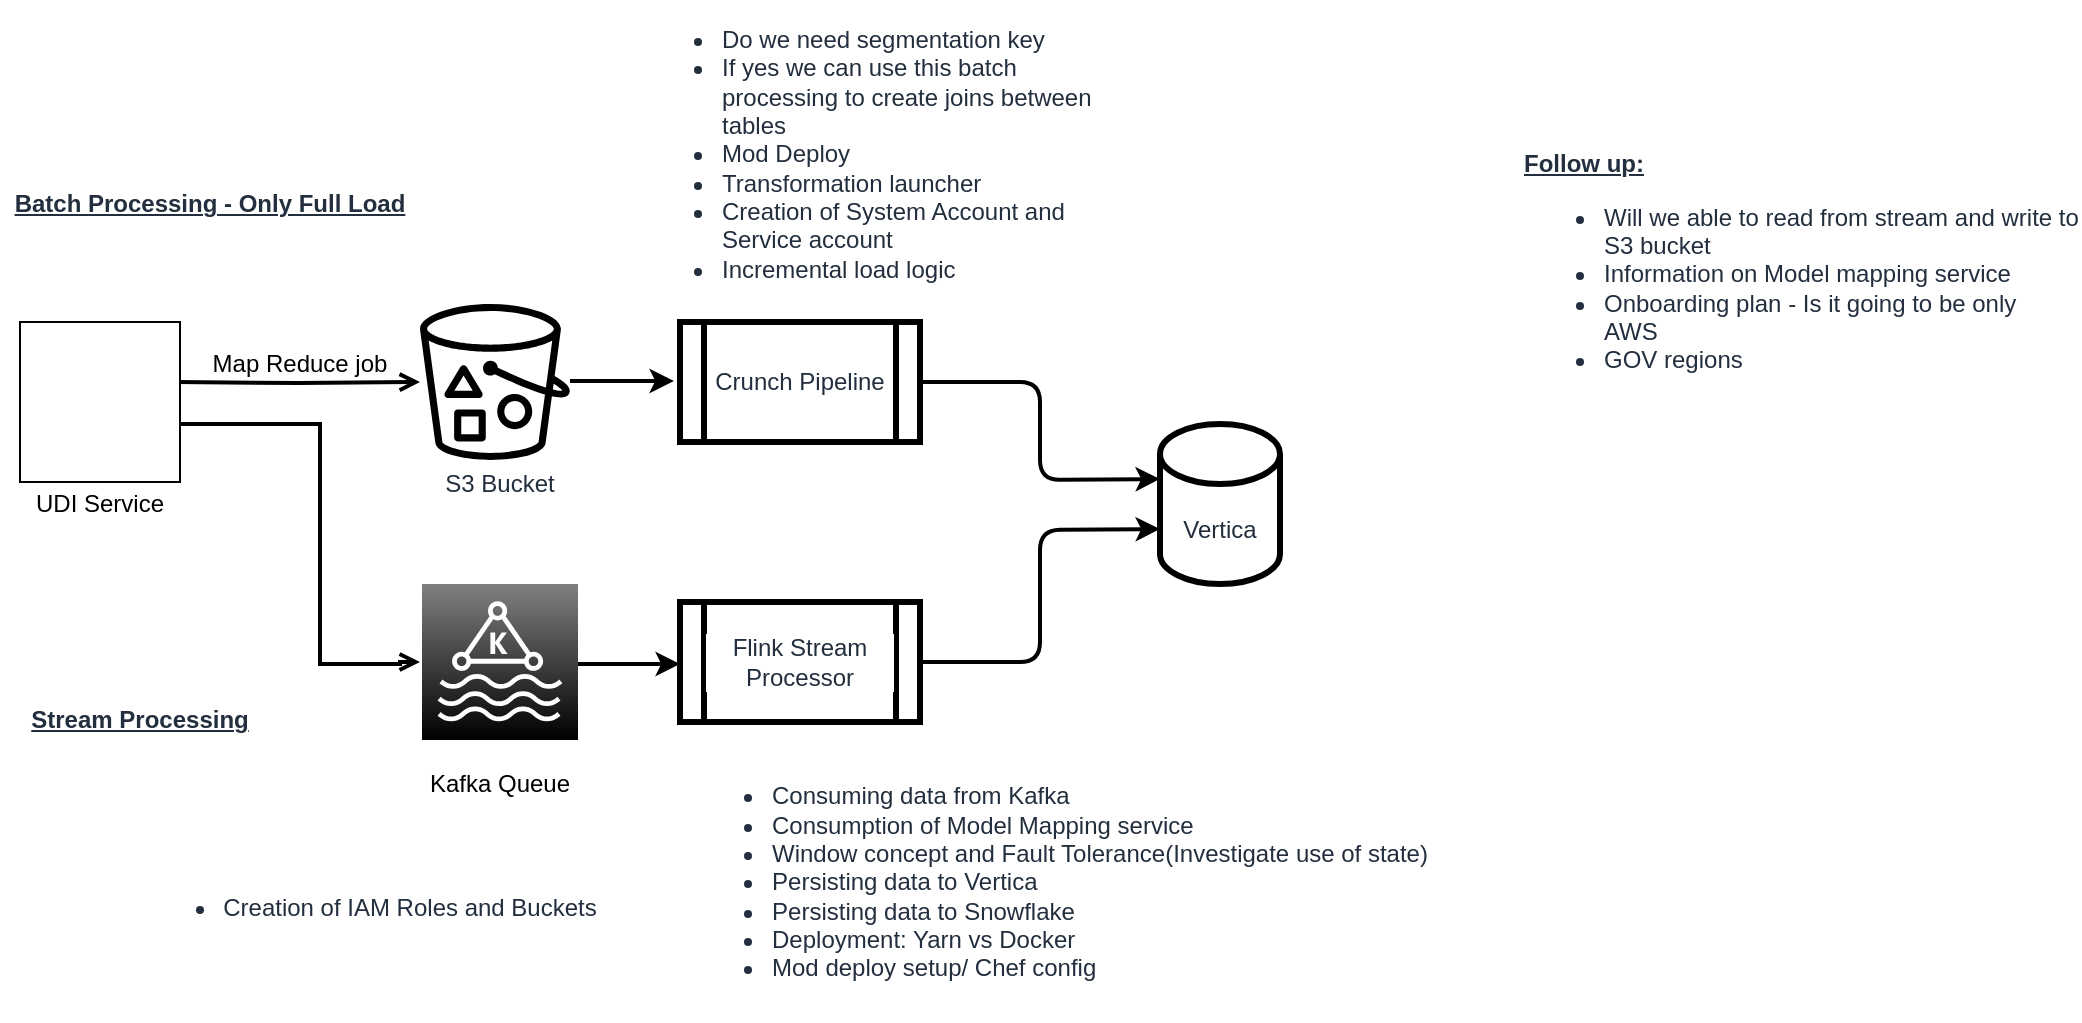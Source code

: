 <mxfile version="13.7.6" type="github">
  <diagram id="Ht1M8jgEwFfnCIfOTk4-" name="Page-1">
    <mxGraphModel dx="1220" dy="1588" grid="1" gridSize="10" guides="1" tooltips="1" connect="1" arrows="1" fold="1" page="1" pageScale="1" pageWidth="1169" pageHeight="827" math="0" shadow="0">
      <root>
        <mxCell id="0" />
        <mxCell id="1" parent="0" />
        <mxCell id="UEzPUAAOIrF-is8g5C7q-88" value="" style="edgeStyle=orthogonalEdgeStyle;rounded=0;orthogonalLoop=1;jettySize=auto;html=1;endArrow=open;endFill=0;strokeWidth=2;" parent="1" target="UEzPUAAOIrF-is8g5C7q-77" edge="1">
          <mxGeometry relative="1" as="geometry">
            <mxPoint x="168" y="179" as="sourcePoint" />
          </mxGeometry>
        </mxCell>
        <mxCell id="UEzPUAAOIrF-is8g5C7q-77" value="Bucket" style="outlineConnect=0;fontColor=#232F3E;gradientColor=none;strokeColor=none;dashed=0;verticalLabelPosition=bottom;verticalAlign=top;align=center;html=1;fontSize=12;fontStyle=0;aspect=fixed;pointerEvents=1;shape=mxgraph.aws4.bucket_with_objects;labelBackgroundColor=#ffffff;fillColor=#000000;" parent="1" vertex="1">
          <mxGeometry x="290" y="140" width="75" height="78" as="geometry" />
        </mxCell>
        <mxCell id="iRLQAyBYqZo1qDmHJtDu-6" value="UDI Service" style="text;html=1;strokeColor=none;fillColor=none;align=center;verticalAlign=middle;whiteSpace=wrap;rounded=0;" parent="1" vertex="1">
          <mxGeometry x="90" y="230" width="80" height="20" as="geometry" />
        </mxCell>
        <mxCell id="iRLQAyBYqZo1qDmHJtDu-10" value="Map Reduce job" style="text;html=1;strokeColor=none;fillColor=none;align=center;verticalAlign=middle;whiteSpace=wrap;rounded=0;" parent="1" vertex="1">
          <mxGeometry x="180" y="160" width="100" height="20" as="geometry" />
        </mxCell>
        <mxCell id="iRLQAyBYqZo1qDmHJtDu-13" style="edgeStyle=orthogonalEdgeStyle;rounded=0;orthogonalLoop=1;jettySize=auto;html=1;endArrow=open;endFill=0;strokeWidth=2;" parent="1" edge="1">
          <mxGeometry relative="1" as="geometry">
            <mxPoint x="170" y="200.0" as="sourcePoint" />
            <mxPoint x="290" y="319" as="targetPoint" />
            <Array as="points">
              <mxPoint x="240" y="200" />
              <mxPoint x="240" y="320" />
              <mxPoint x="280" y="320" />
              <mxPoint x="280" y="319" />
            </Array>
          </mxGeometry>
        </mxCell>
        <mxCell id="iRLQAyBYqZo1qDmHJtDu-19" value="" style="endArrow=classic;html=1;strokeColor=#000000;fontColor=#232F3E;strokeWidth=2;" parent="1" edge="1">
          <mxGeometry width="50" height="50" relative="1" as="geometry">
            <mxPoint x="368" y="320" as="sourcePoint" />
            <mxPoint x="420" y="320" as="targetPoint" />
          </mxGeometry>
        </mxCell>
        <mxCell id="iRLQAyBYqZo1qDmHJtDu-20" value="Flink Stream Processor" style="shape=process;whiteSpace=wrap;html=1;backgroundOutline=1;dashed=0;labelBackgroundColor=#ffffff;strokeColor=#000000;strokeWidth=3;fontColor=#232F3E;fillColor=#FFFFFF;gradientColor=#FFFFFF;" parent="1" vertex="1">
          <mxGeometry x="420" y="289" width="120" height="60" as="geometry" />
        </mxCell>
        <mxCell id="iRLQAyBYqZo1qDmHJtDu-21" value="" style="endArrow=classic;html=1;strokeColor=#000000;fontColor=#232F3E;strokeWidth=2;" parent="1" edge="1">
          <mxGeometry width="50" height="50" relative="1" as="geometry">
            <mxPoint x="365" y="178.5" as="sourcePoint" />
            <mxPoint x="417" y="178.5" as="targetPoint" />
          </mxGeometry>
        </mxCell>
        <mxCell id="iRLQAyBYqZo1qDmHJtDu-22" value="Crunch Pipeline" style="shape=process;whiteSpace=wrap;html=1;backgroundOutline=1;dashed=0;labelBackgroundColor=#ffffff;strokeColor=#000000;strokeWidth=3;fontColor=#232F3E;fillColor=#FFFFFF;gradientColor=#FFFFFF;" parent="1" vertex="1">
          <mxGeometry x="420" y="149" width="120" height="60" as="geometry" />
        </mxCell>
        <mxCell id="iRLQAyBYqZo1qDmHJtDu-23" value="Vertica" style="shape=cylinder3;whiteSpace=wrap;html=1;boundedLbl=1;backgroundOutline=1;size=15;dashed=0;labelBackgroundColor=#ffffff;strokeColor=#000000;strokeWidth=3;fillColor=#FFFFFF;gradientColor=#FFFFFF;fontColor=#232F3E;" parent="1" vertex="1">
          <mxGeometry x="660" y="200" width="60" height="80" as="geometry" />
        </mxCell>
        <mxCell id="iRLQAyBYqZo1qDmHJtDu-24" value="" style="endArrow=classic;html=1;strokeColor=#000000;strokeWidth=2;fontColor=#232F3E;entryX=0;entryY=0;entryDx=0;entryDy=27.5;entryPerimeter=0;exitX=1;exitY=0.5;exitDx=0;exitDy=0;" parent="1" source="iRLQAyBYqZo1qDmHJtDu-22" target="iRLQAyBYqZo1qDmHJtDu-23" edge="1">
          <mxGeometry width="50" height="50" relative="1" as="geometry">
            <mxPoint x="550" y="450" as="sourcePoint" />
            <mxPoint x="600" y="400" as="targetPoint" />
            <Array as="points">
              <mxPoint x="600" y="179" />
              <mxPoint x="600" y="228" />
            </Array>
          </mxGeometry>
        </mxCell>
        <mxCell id="iRLQAyBYqZo1qDmHJtDu-25" value="" style="endArrow=classic;html=1;strokeColor=#000000;strokeWidth=2;fontColor=#232F3E;entryX=0;entryY=0;entryDx=0;entryDy=52.5;entryPerimeter=0;exitX=1;exitY=0.5;exitDx=0;exitDy=0;" parent="1" source="iRLQAyBYqZo1qDmHJtDu-20" target="iRLQAyBYqZo1qDmHJtDu-23" edge="1">
          <mxGeometry width="50" height="50" relative="1" as="geometry">
            <mxPoint x="550" y="450" as="sourcePoint" />
            <mxPoint x="600" y="400" as="targetPoint" />
            <Array as="points">
              <mxPoint x="600" y="319" />
              <mxPoint x="600" y="253" />
            </Array>
          </mxGeometry>
        </mxCell>
        <mxCell id="iRLQAyBYqZo1qDmHJtDu-27" value="&lt;div style=&quot;text-align: left&quot;&gt;&lt;ul&gt;&lt;li&gt;Consuming data from Kafka&lt;/li&gt;&lt;li&gt;Consumption of Model Mapping service&lt;/li&gt;&lt;li&gt;Window concept and Fault Tolerance(Investigate use of state)&lt;/li&gt;&lt;li&gt;Persisting data to Vertica&lt;/li&gt;&lt;li&gt;Persisting data to Snowflake&lt;/li&gt;&lt;li&gt;Deployment: Yarn vs Docker&lt;/li&gt;&lt;li&gt;Mod deploy setup/ Chef config&lt;br&gt;&lt;/li&gt;&lt;/ul&gt;&lt;/div&gt;" style="text;html=1;strokeColor=none;fillColor=none;align=center;verticalAlign=middle;whiteSpace=wrap;rounded=0;dashed=0;labelBackgroundColor=#ffffff;fontColor=#232F3E;" parent="1" vertex="1">
          <mxGeometry x="410" y="358.5" width="400" height="140" as="geometry" />
        </mxCell>
        <mxCell id="iRLQAyBYqZo1qDmHJtDu-28" value="&lt;div style=&quot;text-align: left&quot;&gt;&lt;ul&gt;&lt;li&gt;Creation of IAM Roles and Buckets&lt;/li&gt;&lt;/ul&gt;&lt;/div&gt;" style="text;html=1;strokeColor=none;fillColor=none;align=center;verticalAlign=middle;whiteSpace=wrap;rounded=0;dashed=0;labelBackgroundColor=#ffffff;fontColor=#232F3E;" parent="1" vertex="1">
          <mxGeometry x="140" y="410" width="250" height="63" as="geometry" />
        </mxCell>
        <mxCell id="iRLQAyBYqZo1qDmHJtDu-29" value="&lt;div style=&quot;text-align: left&quot;&gt;&lt;ul&gt;&lt;li&gt;Do we need segmentation key&lt;/li&gt;&lt;li&gt;If yes we can use this batch processing to create joins between tables&lt;/li&gt;&lt;li&gt;Mod Deploy&amp;nbsp;&lt;/li&gt;&lt;li&gt;Transformation launcher&lt;/li&gt;&lt;li&gt;Creation of System Account and Service account&lt;/li&gt;&lt;li&gt;Incremental load logic&lt;/li&gt;&lt;/ul&gt;&lt;/div&gt;" style="text;html=1;strokeColor=none;fillColor=none;align=center;verticalAlign=middle;whiteSpace=wrap;rounded=0;dashed=0;labelBackgroundColor=#ffffff;fontColor=#232F3E;" parent="1" vertex="1">
          <mxGeometry x="400" y="20" width="250" height="90" as="geometry" />
        </mxCell>
        <mxCell id="iRLQAyBYqZo1qDmHJtDu-31" value="S3 Bucket" style="text;html=1;strokeColor=none;fillColor=none;align=center;verticalAlign=middle;whiteSpace=wrap;rounded=0;dashed=0;labelBackgroundColor=#ffffff;fontColor=#232F3E;" parent="1" vertex="1">
          <mxGeometry x="290" y="220" width="80" height="20" as="geometry" />
        </mxCell>
        <mxCell id="iRLQAyBYqZo1qDmHJtDu-32" value="Batch Processing - Only Full Load" style="text;html=1;strokeColor=none;fillColor=none;align=center;verticalAlign=middle;whiteSpace=wrap;rounded=0;dashed=0;labelBackgroundColor=#ffffff;fontColor=#232F3E;fontStyle=5" parent="1" vertex="1">
          <mxGeometry x="80" y="80" width="210" height="20" as="geometry" />
        </mxCell>
        <mxCell id="iRLQAyBYqZo1qDmHJtDu-33" value="Stream Processing" style="text;html=1;strokeColor=none;fillColor=none;align=center;verticalAlign=middle;whiteSpace=wrap;rounded=0;dashed=0;labelBackgroundColor=#ffffff;fontColor=#232F3E;fontStyle=5" parent="1" vertex="1">
          <mxGeometry x="80" y="338" width="140" height="20" as="geometry" />
        </mxCell>
        <mxCell id="iRLQAyBYqZo1qDmHJtDu-34" value="&lt;u style=&quot;font-weight: bold&quot;&gt;Follow up:&lt;/u&gt;&lt;br&gt;&lt;ul&gt;&lt;li&gt;Will we able to read from stream and write to S3 bucket&lt;/li&gt;&lt;li&gt;Information on Model mapping service&lt;/li&gt;&lt;li&gt;Onboarding plan - Is it going to be only AWS&amp;nbsp;&lt;/li&gt;&lt;li&gt;GOV regions&lt;/li&gt;&lt;/ul&gt;" style="text;html=1;strokeColor=none;fillColor=none;align=left;verticalAlign=middle;whiteSpace=wrap;rounded=0;dashed=0;labelBackgroundColor=#ffffff;fontColor=#232F3E;" parent="1" vertex="1">
          <mxGeometry x="840" y="60" width="280" height="130" as="geometry" />
        </mxCell>
        <mxCell id="iRLQAyBYqZo1qDmHJtDu-37" value="Kafka Queue" style="text;html=1;strokeColor=none;fillColor=none;align=center;verticalAlign=middle;whiteSpace=wrap;rounded=0;" parent="1" vertex="1">
          <mxGeometry x="280" y="370" width="100" height="20" as="geometry" />
        </mxCell>
        <mxCell id="iRLQAyBYqZo1qDmHJtDu-38" value="" style="outlineConnect=0;fontColor=#232F3E;gradientDirection=north;strokeColor=#ffffff;dashed=0;verticalLabelPosition=bottom;verticalAlign=top;align=center;html=1;fontSize=12;fontStyle=0;aspect=fixed;shape=mxgraph.aws4.resourceIcon;resIcon=mxgraph.aws4.managed_streaming_for_kafka;fillColor=#000000;gradientColor=#808080;" parent="1" vertex="1">
          <mxGeometry x="291" y="280" width="78" height="78" as="geometry" />
        </mxCell>
        <mxCell id="fU0T-EmlP-vt1wKVpfE7-1" value="" style="whiteSpace=wrap;html=1;aspect=fixed;" vertex="1" parent="1">
          <mxGeometry x="90" y="149" width="80" height="80" as="geometry" />
        </mxCell>
      </root>
    </mxGraphModel>
  </diagram>
</mxfile>
